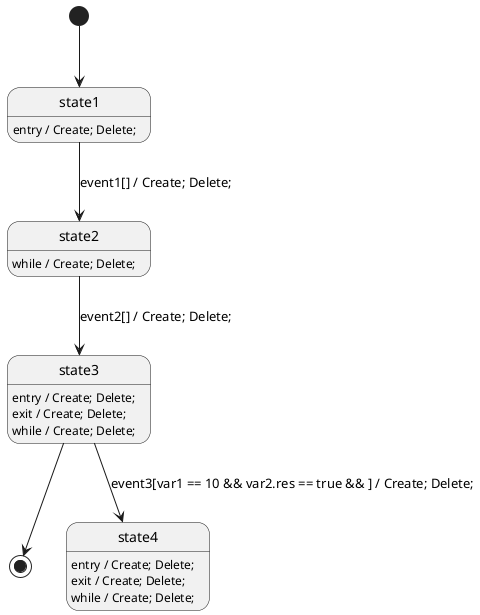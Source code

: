 @startuml
[*] --> state1
state1 : entry / Create; Delete; 
state2 : while / Create; Delete; 
state3 --> [*]
state3 : entry / Create; Delete; 
state3 : exit / Create; Delete; 
state3 : while / Create; Delete; 
state4 : entry / Create; Delete; 
state4 : exit / Create; Delete; 
state4 : while / Create; Delete; 
state1 --> state2 : event1[] / Create; Delete; 
state2 --> state3 : event2[] / Create; Delete; 
state3 --> state4 : event3[var1 == 10 && var2.res == true && ] / Create; Delete; 
@enduml